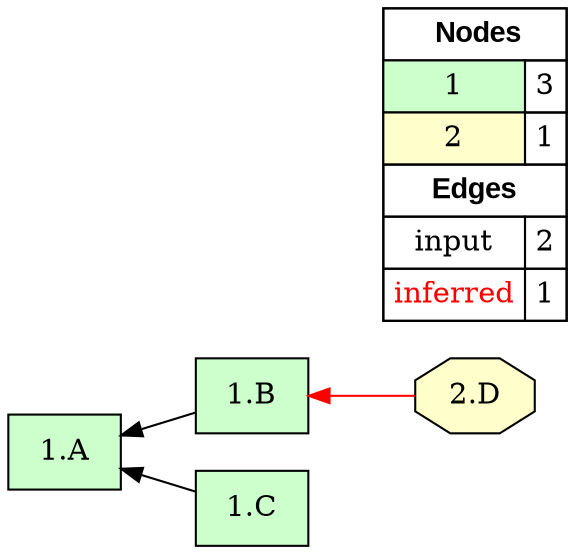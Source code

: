 digraph{
rankdir=RL
node[shape=box style="filled" fillcolor="#CCFFCC"] 
"1.A"
"1.B"
"1.C"
node[shape=octagon style=filled fillcolor="#FFFFCC"] 
"2.D"
edge[arrowhead=normal style=solid color="#000000" constraint=true penwidth=1]
"1.B" -> "1.A"
"1.C" -> "1.A"
edge[arrowhead=normal style=solid color="#FF0000" constraint=true penwidth=1]
"2.D" -> "1.B"
node[shape=box] 
{rank=min Legend [fillcolor= white margin=0 label=< 
 <TABLE BORDER="0" CELLBORDER="1" CELLSPACING="0" CELLPADDING="4"> 
<TR> <TD COLSPAN="2"><font face="Arial Black"> Nodes</font></TD> </TR> 
<TR> 
 <TD bgcolor="#CCFFCC">1</TD> 
 <TD>3</TD> 
 </TR> 
<TR> 
 <TD bgcolor="#FFFFCC">2</TD> 
 <TD>1</TD> 
 </TR> 
<TR> <TD COLSPAN="2"><font face = "Arial Black"> Edges </font></TD> </TR> 
<TR> 
 <TD><font color ="#000000">input</font></TD> 
 <TD>2</TD> 
 </TR> 
<TR> 
 <TD><font color ="#FF0000">inferred</font></TD> 
 <TD>1</TD> 
 </TR> 
</TABLE> 
 >] } 
}